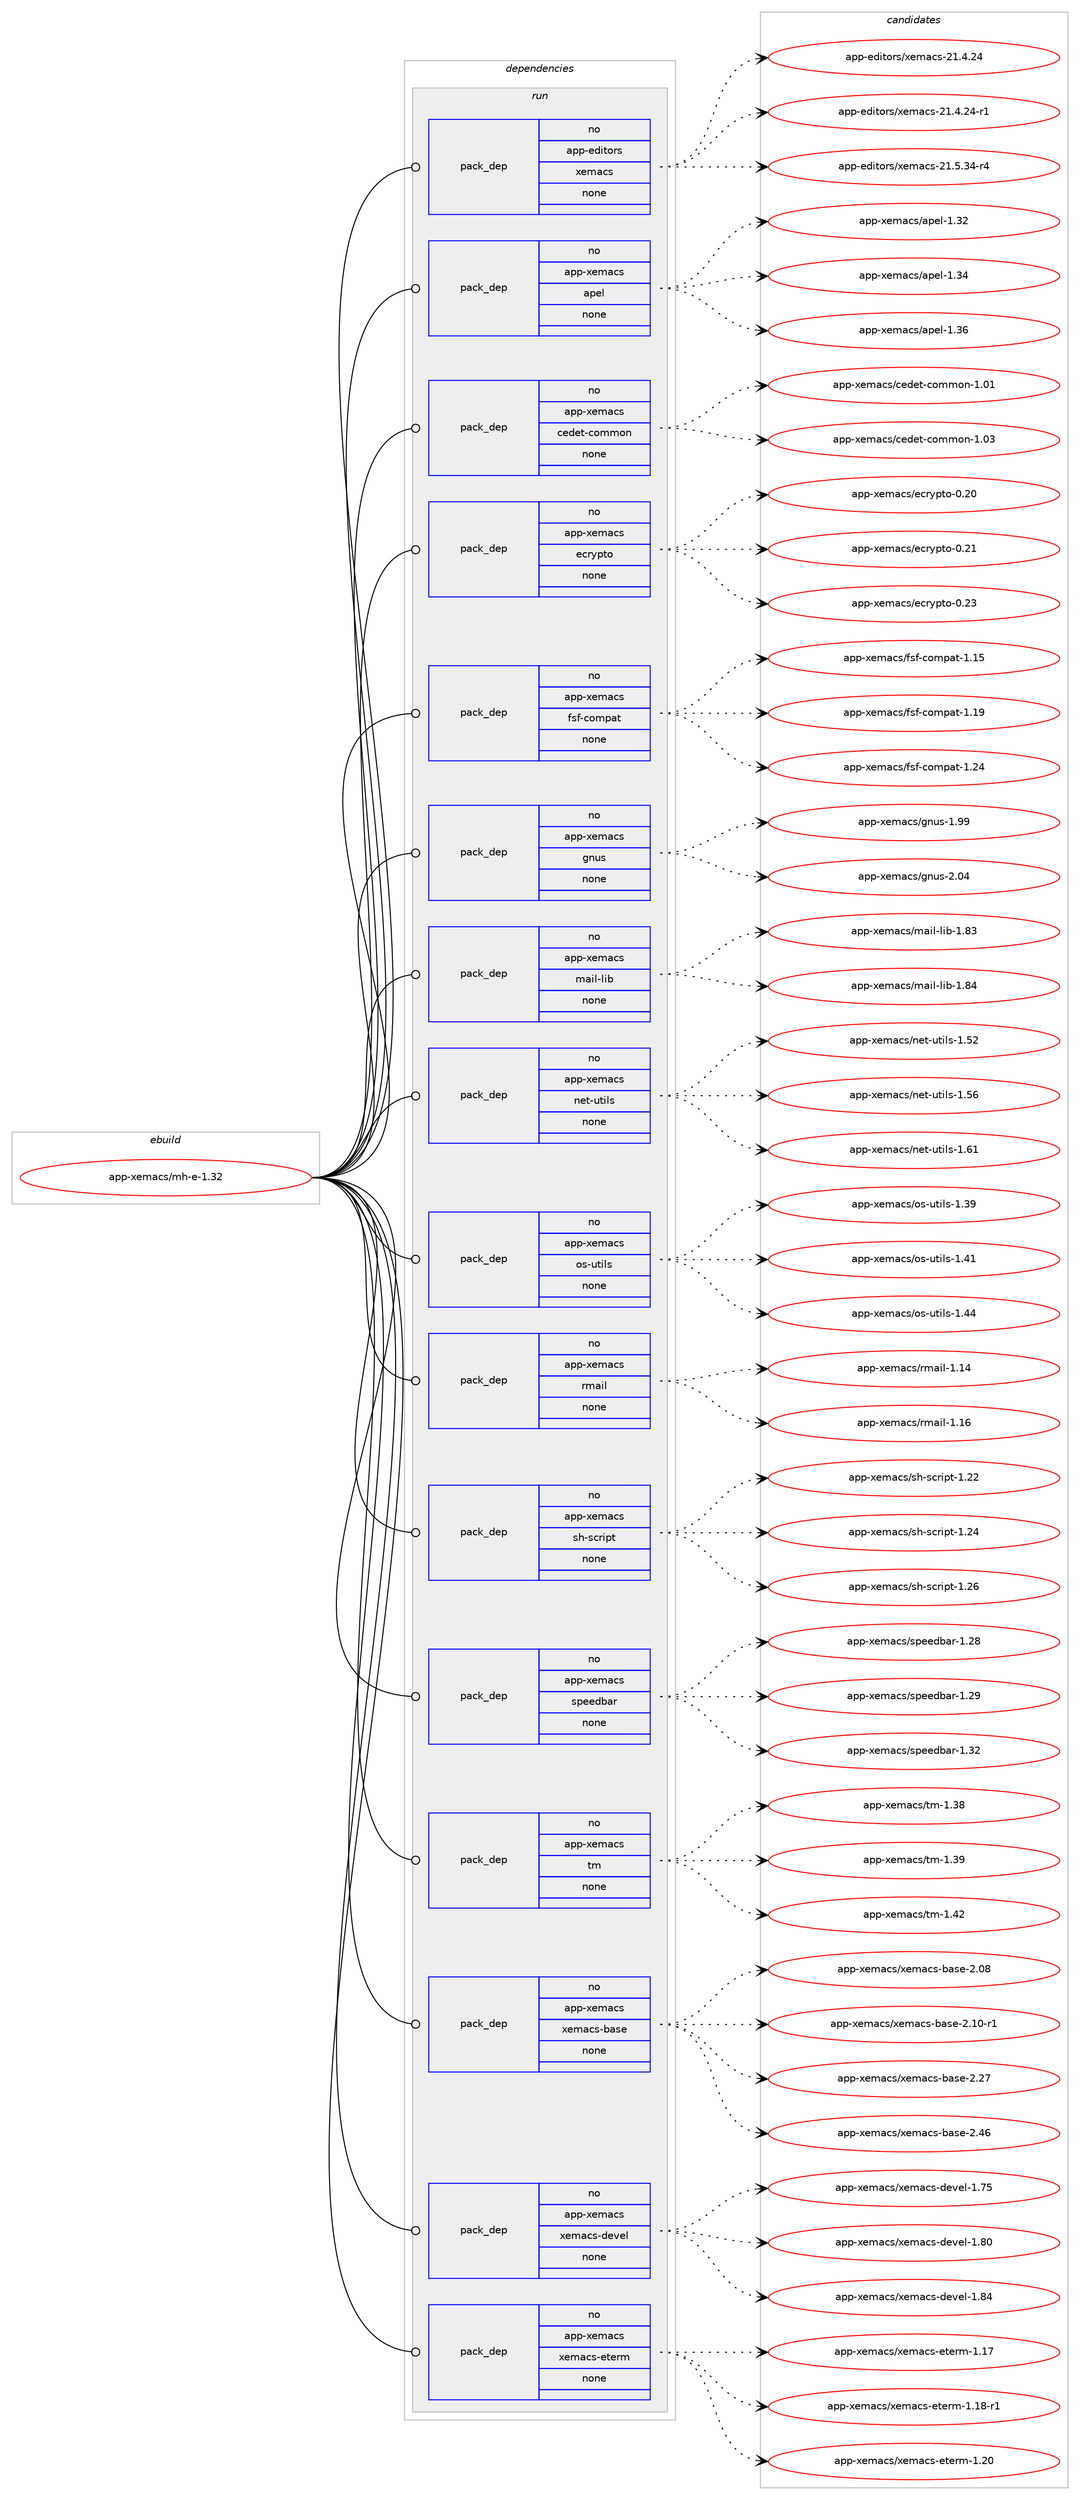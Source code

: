 digraph prolog {

# *************
# Graph options
# *************

newrank=true;
concentrate=true;
compound=true;
graph [rankdir=LR,fontname=Helvetica,fontsize=10,ranksep=1.5];#, ranksep=2.5, nodesep=0.2];
edge  [arrowhead=vee];
node  [fontname=Helvetica,fontsize=10];

# **********
# The ebuild
# **********

subgraph cluster_leftcol {
color=gray;
rank=same;
label=<<i>ebuild</i>>;
id [label="app-xemacs/mh-e-1.32", color=red, width=4, href="../app-xemacs/mh-e-1.32.svg"];
}

# ****************
# The dependencies
# ****************

subgraph cluster_midcol {
color=gray;
label=<<i>dependencies</i>>;
subgraph cluster_compile {
fillcolor="#eeeeee";
style=filled;
label=<<i>compile</i>>;
}
subgraph cluster_compileandrun {
fillcolor="#eeeeee";
style=filled;
label=<<i>compile and run</i>>;
}
subgraph cluster_run {
fillcolor="#eeeeee";
style=filled;
label=<<i>run</i>>;
subgraph pack383510 {
dependency515319 [label=<<TABLE BORDER="0" CELLBORDER="1" CELLSPACING="0" CELLPADDING="4" WIDTH="220"><TR><TD ROWSPAN="6" CELLPADDING="30">pack_dep</TD></TR><TR><TD WIDTH="110">no</TD></TR><TR><TD>app-editors</TD></TR><TR><TD>xemacs</TD></TR><TR><TD>none</TD></TR><TR><TD></TD></TR></TABLE>>, shape=none, color=blue];
}
id:e -> dependency515319:w [weight=20,style="solid",arrowhead="odot"];
subgraph pack383511 {
dependency515320 [label=<<TABLE BORDER="0" CELLBORDER="1" CELLSPACING="0" CELLPADDING="4" WIDTH="220"><TR><TD ROWSPAN="6" CELLPADDING="30">pack_dep</TD></TR><TR><TD WIDTH="110">no</TD></TR><TR><TD>app-xemacs</TD></TR><TR><TD>apel</TD></TR><TR><TD>none</TD></TR><TR><TD></TD></TR></TABLE>>, shape=none, color=blue];
}
id:e -> dependency515320:w [weight=20,style="solid",arrowhead="odot"];
subgraph pack383512 {
dependency515321 [label=<<TABLE BORDER="0" CELLBORDER="1" CELLSPACING="0" CELLPADDING="4" WIDTH="220"><TR><TD ROWSPAN="6" CELLPADDING="30">pack_dep</TD></TR><TR><TD WIDTH="110">no</TD></TR><TR><TD>app-xemacs</TD></TR><TR><TD>cedet-common</TD></TR><TR><TD>none</TD></TR><TR><TD></TD></TR></TABLE>>, shape=none, color=blue];
}
id:e -> dependency515321:w [weight=20,style="solid",arrowhead="odot"];
subgraph pack383513 {
dependency515322 [label=<<TABLE BORDER="0" CELLBORDER="1" CELLSPACING="0" CELLPADDING="4" WIDTH="220"><TR><TD ROWSPAN="6" CELLPADDING="30">pack_dep</TD></TR><TR><TD WIDTH="110">no</TD></TR><TR><TD>app-xemacs</TD></TR><TR><TD>ecrypto</TD></TR><TR><TD>none</TD></TR><TR><TD></TD></TR></TABLE>>, shape=none, color=blue];
}
id:e -> dependency515322:w [weight=20,style="solid",arrowhead="odot"];
subgraph pack383514 {
dependency515323 [label=<<TABLE BORDER="0" CELLBORDER="1" CELLSPACING="0" CELLPADDING="4" WIDTH="220"><TR><TD ROWSPAN="6" CELLPADDING="30">pack_dep</TD></TR><TR><TD WIDTH="110">no</TD></TR><TR><TD>app-xemacs</TD></TR><TR><TD>fsf-compat</TD></TR><TR><TD>none</TD></TR><TR><TD></TD></TR></TABLE>>, shape=none, color=blue];
}
id:e -> dependency515323:w [weight=20,style="solid",arrowhead="odot"];
subgraph pack383515 {
dependency515324 [label=<<TABLE BORDER="0" CELLBORDER="1" CELLSPACING="0" CELLPADDING="4" WIDTH="220"><TR><TD ROWSPAN="6" CELLPADDING="30">pack_dep</TD></TR><TR><TD WIDTH="110">no</TD></TR><TR><TD>app-xemacs</TD></TR><TR><TD>gnus</TD></TR><TR><TD>none</TD></TR><TR><TD></TD></TR></TABLE>>, shape=none, color=blue];
}
id:e -> dependency515324:w [weight=20,style="solid",arrowhead="odot"];
subgraph pack383516 {
dependency515325 [label=<<TABLE BORDER="0" CELLBORDER="1" CELLSPACING="0" CELLPADDING="4" WIDTH="220"><TR><TD ROWSPAN="6" CELLPADDING="30">pack_dep</TD></TR><TR><TD WIDTH="110">no</TD></TR><TR><TD>app-xemacs</TD></TR><TR><TD>mail-lib</TD></TR><TR><TD>none</TD></TR><TR><TD></TD></TR></TABLE>>, shape=none, color=blue];
}
id:e -> dependency515325:w [weight=20,style="solid",arrowhead="odot"];
subgraph pack383517 {
dependency515326 [label=<<TABLE BORDER="0" CELLBORDER="1" CELLSPACING="0" CELLPADDING="4" WIDTH="220"><TR><TD ROWSPAN="6" CELLPADDING="30">pack_dep</TD></TR><TR><TD WIDTH="110">no</TD></TR><TR><TD>app-xemacs</TD></TR><TR><TD>net-utils</TD></TR><TR><TD>none</TD></TR><TR><TD></TD></TR></TABLE>>, shape=none, color=blue];
}
id:e -> dependency515326:w [weight=20,style="solid",arrowhead="odot"];
subgraph pack383518 {
dependency515327 [label=<<TABLE BORDER="0" CELLBORDER="1" CELLSPACING="0" CELLPADDING="4" WIDTH="220"><TR><TD ROWSPAN="6" CELLPADDING="30">pack_dep</TD></TR><TR><TD WIDTH="110">no</TD></TR><TR><TD>app-xemacs</TD></TR><TR><TD>os-utils</TD></TR><TR><TD>none</TD></TR><TR><TD></TD></TR></TABLE>>, shape=none, color=blue];
}
id:e -> dependency515327:w [weight=20,style="solid",arrowhead="odot"];
subgraph pack383519 {
dependency515328 [label=<<TABLE BORDER="0" CELLBORDER="1" CELLSPACING="0" CELLPADDING="4" WIDTH="220"><TR><TD ROWSPAN="6" CELLPADDING="30">pack_dep</TD></TR><TR><TD WIDTH="110">no</TD></TR><TR><TD>app-xemacs</TD></TR><TR><TD>rmail</TD></TR><TR><TD>none</TD></TR><TR><TD></TD></TR></TABLE>>, shape=none, color=blue];
}
id:e -> dependency515328:w [weight=20,style="solid",arrowhead="odot"];
subgraph pack383520 {
dependency515329 [label=<<TABLE BORDER="0" CELLBORDER="1" CELLSPACING="0" CELLPADDING="4" WIDTH="220"><TR><TD ROWSPAN="6" CELLPADDING="30">pack_dep</TD></TR><TR><TD WIDTH="110">no</TD></TR><TR><TD>app-xemacs</TD></TR><TR><TD>sh-script</TD></TR><TR><TD>none</TD></TR><TR><TD></TD></TR></TABLE>>, shape=none, color=blue];
}
id:e -> dependency515329:w [weight=20,style="solid",arrowhead="odot"];
subgraph pack383521 {
dependency515330 [label=<<TABLE BORDER="0" CELLBORDER="1" CELLSPACING="0" CELLPADDING="4" WIDTH="220"><TR><TD ROWSPAN="6" CELLPADDING="30">pack_dep</TD></TR><TR><TD WIDTH="110">no</TD></TR><TR><TD>app-xemacs</TD></TR><TR><TD>speedbar</TD></TR><TR><TD>none</TD></TR><TR><TD></TD></TR></TABLE>>, shape=none, color=blue];
}
id:e -> dependency515330:w [weight=20,style="solid",arrowhead="odot"];
subgraph pack383522 {
dependency515331 [label=<<TABLE BORDER="0" CELLBORDER="1" CELLSPACING="0" CELLPADDING="4" WIDTH="220"><TR><TD ROWSPAN="6" CELLPADDING="30">pack_dep</TD></TR><TR><TD WIDTH="110">no</TD></TR><TR><TD>app-xemacs</TD></TR><TR><TD>tm</TD></TR><TR><TD>none</TD></TR><TR><TD></TD></TR></TABLE>>, shape=none, color=blue];
}
id:e -> dependency515331:w [weight=20,style="solid",arrowhead="odot"];
subgraph pack383523 {
dependency515332 [label=<<TABLE BORDER="0" CELLBORDER="1" CELLSPACING="0" CELLPADDING="4" WIDTH="220"><TR><TD ROWSPAN="6" CELLPADDING="30">pack_dep</TD></TR><TR><TD WIDTH="110">no</TD></TR><TR><TD>app-xemacs</TD></TR><TR><TD>xemacs-base</TD></TR><TR><TD>none</TD></TR><TR><TD></TD></TR></TABLE>>, shape=none, color=blue];
}
id:e -> dependency515332:w [weight=20,style="solid",arrowhead="odot"];
subgraph pack383524 {
dependency515333 [label=<<TABLE BORDER="0" CELLBORDER="1" CELLSPACING="0" CELLPADDING="4" WIDTH="220"><TR><TD ROWSPAN="6" CELLPADDING="30">pack_dep</TD></TR><TR><TD WIDTH="110">no</TD></TR><TR><TD>app-xemacs</TD></TR><TR><TD>xemacs-devel</TD></TR><TR><TD>none</TD></TR><TR><TD></TD></TR></TABLE>>, shape=none, color=blue];
}
id:e -> dependency515333:w [weight=20,style="solid",arrowhead="odot"];
subgraph pack383525 {
dependency515334 [label=<<TABLE BORDER="0" CELLBORDER="1" CELLSPACING="0" CELLPADDING="4" WIDTH="220"><TR><TD ROWSPAN="6" CELLPADDING="30">pack_dep</TD></TR><TR><TD WIDTH="110">no</TD></TR><TR><TD>app-xemacs</TD></TR><TR><TD>xemacs-eterm</TD></TR><TR><TD>none</TD></TR><TR><TD></TD></TR></TABLE>>, shape=none, color=blue];
}
id:e -> dependency515334:w [weight=20,style="solid",arrowhead="odot"];
}
}

# **************
# The candidates
# **************

subgraph cluster_choices {
rank=same;
color=gray;
label=<<i>candidates</i>>;

subgraph choice383510 {
color=black;
nodesep=1;
choice97112112451011001051161111141154712010110997991154550494652465052 [label="app-editors/xemacs-21.4.24", color=red, width=4,href="../app-editors/xemacs-21.4.24.svg"];
choice971121124510110010511611111411547120101109979911545504946524650524511449 [label="app-editors/xemacs-21.4.24-r1", color=red, width=4,href="../app-editors/xemacs-21.4.24-r1.svg"];
choice971121124510110010511611111411547120101109979911545504946534651524511452 [label="app-editors/xemacs-21.5.34-r4", color=red, width=4,href="../app-editors/xemacs-21.5.34-r4.svg"];
dependency515319:e -> choice97112112451011001051161111141154712010110997991154550494652465052:w [style=dotted,weight="100"];
dependency515319:e -> choice971121124510110010511611111411547120101109979911545504946524650524511449:w [style=dotted,weight="100"];
dependency515319:e -> choice971121124510110010511611111411547120101109979911545504946534651524511452:w [style=dotted,weight="100"];
}
subgraph choice383511 {
color=black;
nodesep=1;
choice9711211245120101109979911547971121011084549465150 [label="app-xemacs/apel-1.32", color=red, width=4,href="../app-xemacs/apel-1.32.svg"];
choice9711211245120101109979911547971121011084549465152 [label="app-xemacs/apel-1.34", color=red, width=4,href="../app-xemacs/apel-1.34.svg"];
choice9711211245120101109979911547971121011084549465154 [label="app-xemacs/apel-1.36", color=red, width=4,href="../app-xemacs/apel-1.36.svg"];
dependency515320:e -> choice9711211245120101109979911547971121011084549465150:w [style=dotted,weight="100"];
dependency515320:e -> choice9711211245120101109979911547971121011084549465152:w [style=dotted,weight="100"];
dependency515320:e -> choice9711211245120101109979911547971121011084549465154:w [style=dotted,weight="100"];
}
subgraph choice383512 {
color=black;
nodesep=1;
choice97112112451201011099799115479910110010111645991111091091111104549464849 [label="app-xemacs/cedet-common-1.01", color=red, width=4,href="../app-xemacs/cedet-common-1.01.svg"];
choice97112112451201011099799115479910110010111645991111091091111104549464851 [label="app-xemacs/cedet-common-1.03", color=red, width=4,href="../app-xemacs/cedet-common-1.03.svg"];
dependency515321:e -> choice97112112451201011099799115479910110010111645991111091091111104549464849:w [style=dotted,weight="100"];
dependency515321:e -> choice97112112451201011099799115479910110010111645991111091091111104549464851:w [style=dotted,weight="100"];
}
subgraph choice383513 {
color=black;
nodesep=1;
choice9711211245120101109979911547101991141211121161114548465048 [label="app-xemacs/ecrypto-0.20", color=red, width=4,href="../app-xemacs/ecrypto-0.20.svg"];
choice9711211245120101109979911547101991141211121161114548465049 [label="app-xemacs/ecrypto-0.21", color=red, width=4,href="../app-xemacs/ecrypto-0.21.svg"];
choice9711211245120101109979911547101991141211121161114548465051 [label="app-xemacs/ecrypto-0.23", color=red, width=4,href="../app-xemacs/ecrypto-0.23.svg"];
dependency515322:e -> choice9711211245120101109979911547101991141211121161114548465048:w [style=dotted,weight="100"];
dependency515322:e -> choice9711211245120101109979911547101991141211121161114548465049:w [style=dotted,weight="100"];
dependency515322:e -> choice9711211245120101109979911547101991141211121161114548465051:w [style=dotted,weight="100"];
}
subgraph choice383514 {
color=black;
nodesep=1;
choice97112112451201011099799115471021151024599111109112971164549464953 [label="app-xemacs/fsf-compat-1.15", color=red, width=4,href="../app-xemacs/fsf-compat-1.15.svg"];
choice97112112451201011099799115471021151024599111109112971164549464957 [label="app-xemacs/fsf-compat-1.19", color=red, width=4,href="../app-xemacs/fsf-compat-1.19.svg"];
choice97112112451201011099799115471021151024599111109112971164549465052 [label="app-xemacs/fsf-compat-1.24", color=red, width=4,href="../app-xemacs/fsf-compat-1.24.svg"];
dependency515323:e -> choice97112112451201011099799115471021151024599111109112971164549464953:w [style=dotted,weight="100"];
dependency515323:e -> choice97112112451201011099799115471021151024599111109112971164549464957:w [style=dotted,weight="100"];
dependency515323:e -> choice97112112451201011099799115471021151024599111109112971164549465052:w [style=dotted,weight="100"];
}
subgraph choice383515 {
color=black;
nodesep=1;
choice97112112451201011099799115471031101171154549465757 [label="app-xemacs/gnus-1.99", color=red, width=4,href="../app-xemacs/gnus-1.99.svg"];
choice97112112451201011099799115471031101171154550464852 [label="app-xemacs/gnus-2.04", color=red, width=4,href="../app-xemacs/gnus-2.04.svg"];
dependency515324:e -> choice97112112451201011099799115471031101171154549465757:w [style=dotted,weight="100"];
dependency515324:e -> choice97112112451201011099799115471031101171154550464852:w [style=dotted,weight="100"];
}
subgraph choice383516 {
color=black;
nodesep=1;
choice97112112451201011099799115471099710510845108105984549465651 [label="app-xemacs/mail-lib-1.83", color=red, width=4,href="../app-xemacs/mail-lib-1.83.svg"];
choice97112112451201011099799115471099710510845108105984549465652 [label="app-xemacs/mail-lib-1.84", color=red, width=4,href="../app-xemacs/mail-lib-1.84.svg"];
dependency515325:e -> choice97112112451201011099799115471099710510845108105984549465651:w [style=dotted,weight="100"];
dependency515325:e -> choice97112112451201011099799115471099710510845108105984549465652:w [style=dotted,weight="100"];
}
subgraph choice383517 {
color=black;
nodesep=1;
choice9711211245120101109979911547110101116451171161051081154549465350 [label="app-xemacs/net-utils-1.52", color=red, width=4,href="../app-xemacs/net-utils-1.52.svg"];
choice9711211245120101109979911547110101116451171161051081154549465354 [label="app-xemacs/net-utils-1.56", color=red, width=4,href="../app-xemacs/net-utils-1.56.svg"];
choice9711211245120101109979911547110101116451171161051081154549465449 [label="app-xemacs/net-utils-1.61", color=red, width=4,href="../app-xemacs/net-utils-1.61.svg"];
dependency515326:e -> choice9711211245120101109979911547110101116451171161051081154549465350:w [style=dotted,weight="100"];
dependency515326:e -> choice9711211245120101109979911547110101116451171161051081154549465354:w [style=dotted,weight="100"];
dependency515326:e -> choice9711211245120101109979911547110101116451171161051081154549465449:w [style=dotted,weight="100"];
}
subgraph choice383518 {
color=black;
nodesep=1;
choice9711211245120101109979911547111115451171161051081154549465157 [label="app-xemacs/os-utils-1.39", color=red, width=4,href="../app-xemacs/os-utils-1.39.svg"];
choice9711211245120101109979911547111115451171161051081154549465249 [label="app-xemacs/os-utils-1.41", color=red, width=4,href="../app-xemacs/os-utils-1.41.svg"];
choice9711211245120101109979911547111115451171161051081154549465252 [label="app-xemacs/os-utils-1.44", color=red, width=4,href="../app-xemacs/os-utils-1.44.svg"];
dependency515327:e -> choice9711211245120101109979911547111115451171161051081154549465157:w [style=dotted,weight="100"];
dependency515327:e -> choice9711211245120101109979911547111115451171161051081154549465249:w [style=dotted,weight="100"];
dependency515327:e -> choice9711211245120101109979911547111115451171161051081154549465252:w [style=dotted,weight="100"];
}
subgraph choice383519 {
color=black;
nodesep=1;
choice9711211245120101109979911547114109971051084549464952 [label="app-xemacs/rmail-1.14", color=red, width=4,href="../app-xemacs/rmail-1.14.svg"];
choice9711211245120101109979911547114109971051084549464954 [label="app-xemacs/rmail-1.16", color=red, width=4,href="../app-xemacs/rmail-1.16.svg"];
dependency515328:e -> choice9711211245120101109979911547114109971051084549464952:w [style=dotted,weight="100"];
dependency515328:e -> choice9711211245120101109979911547114109971051084549464954:w [style=dotted,weight="100"];
}
subgraph choice383520 {
color=black;
nodesep=1;
choice971121124512010110997991154711510445115991141051121164549465050 [label="app-xemacs/sh-script-1.22", color=red, width=4,href="../app-xemacs/sh-script-1.22.svg"];
choice971121124512010110997991154711510445115991141051121164549465052 [label="app-xemacs/sh-script-1.24", color=red, width=4,href="../app-xemacs/sh-script-1.24.svg"];
choice971121124512010110997991154711510445115991141051121164549465054 [label="app-xemacs/sh-script-1.26", color=red, width=4,href="../app-xemacs/sh-script-1.26.svg"];
dependency515329:e -> choice971121124512010110997991154711510445115991141051121164549465050:w [style=dotted,weight="100"];
dependency515329:e -> choice971121124512010110997991154711510445115991141051121164549465052:w [style=dotted,weight="100"];
dependency515329:e -> choice971121124512010110997991154711510445115991141051121164549465054:w [style=dotted,weight="100"];
}
subgraph choice383521 {
color=black;
nodesep=1;
choice971121124512010110997991154711511210110110098971144549465056 [label="app-xemacs/speedbar-1.28", color=red, width=4,href="../app-xemacs/speedbar-1.28.svg"];
choice971121124512010110997991154711511210110110098971144549465057 [label="app-xemacs/speedbar-1.29", color=red, width=4,href="../app-xemacs/speedbar-1.29.svg"];
choice971121124512010110997991154711511210110110098971144549465150 [label="app-xemacs/speedbar-1.32", color=red, width=4,href="../app-xemacs/speedbar-1.32.svg"];
dependency515330:e -> choice971121124512010110997991154711511210110110098971144549465056:w [style=dotted,weight="100"];
dependency515330:e -> choice971121124512010110997991154711511210110110098971144549465057:w [style=dotted,weight="100"];
dependency515330:e -> choice971121124512010110997991154711511210110110098971144549465150:w [style=dotted,weight="100"];
}
subgraph choice383522 {
color=black;
nodesep=1;
choice97112112451201011099799115471161094549465156 [label="app-xemacs/tm-1.38", color=red, width=4,href="../app-xemacs/tm-1.38.svg"];
choice97112112451201011099799115471161094549465157 [label="app-xemacs/tm-1.39", color=red, width=4,href="../app-xemacs/tm-1.39.svg"];
choice97112112451201011099799115471161094549465250 [label="app-xemacs/tm-1.42", color=red, width=4,href="../app-xemacs/tm-1.42.svg"];
dependency515331:e -> choice97112112451201011099799115471161094549465156:w [style=dotted,weight="100"];
dependency515331:e -> choice97112112451201011099799115471161094549465157:w [style=dotted,weight="100"];
dependency515331:e -> choice97112112451201011099799115471161094549465250:w [style=dotted,weight="100"];
}
subgraph choice383523 {
color=black;
nodesep=1;
choice971121124512010110997991154712010110997991154598971151014550464856 [label="app-xemacs/xemacs-base-2.08", color=red, width=4,href="../app-xemacs/xemacs-base-2.08.svg"];
choice9711211245120101109979911547120101109979911545989711510145504649484511449 [label="app-xemacs/xemacs-base-2.10-r1", color=red, width=4,href="../app-xemacs/xemacs-base-2.10-r1.svg"];
choice971121124512010110997991154712010110997991154598971151014550465055 [label="app-xemacs/xemacs-base-2.27", color=red, width=4,href="../app-xemacs/xemacs-base-2.27.svg"];
choice971121124512010110997991154712010110997991154598971151014550465254 [label="app-xemacs/xemacs-base-2.46", color=red, width=4,href="../app-xemacs/xemacs-base-2.46.svg"];
dependency515332:e -> choice971121124512010110997991154712010110997991154598971151014550464856:w [style=dotted,weight="100"];
dependency515332:e -> choice9711211245120101109979911547120101109979911545989711510145504649484511449:w [style=dotted,weight="100"];
dependency515332:e -> choice971121124512010110997991154712010110997991154598971151014550465055:w [style=dotted,weight="100"];
dependency515332:e -> choice971121124512010110997991154712010110997991154598971151014550465254:w [style=dotted,weight="100"];
}
subgraph choice383524 {
color=black;
nodesep=1;
choice97112112451201011099799115471201011099799115451001011181011084549465553 [label="app-xemacs/xemacs-devel-1.75", color=red, width=4,href="../app-xemacs/xemacs-devel-1.75.svg"];
choice97112112451201011099799115471201011099799115451001011181011084549465648 [label="app-xemacs/xemacs-devel-1.80", color=red, width=4,href="../app-xemacs/xemacs-devel-1.80.svg"];
choice97112112451201011099799115471201011099799115451001011181011084549465652 [label="app-xemacs/xemacs-devel-1.84", color=red, width=4,href="../app-xemacs/xemacs-devel-1.84.svg"];
dependency515333:e -> choice97112112451201011099799115471201011099799115451001011181011084549465553:w [style=dotted,weight="100"];
dependency515333:e -> choice97112112451201011099799115471201011099799115451001011181011084549465648:w [style=dotted,weight="100"];
dependency515333:e -> choice97112112451201011099799115471201011099799115451001011181011084549465652:w [style=dotted,weight="100"];
}
subgraph choice383525 {
color=black;
nodesep=1;
choice97112112451201011099799115471201011099799115451011161011141094549464955 [label="app-xemacs/xemacs-eterm-1.17", color=red, width=4,href="../app-xemacs/xemacs-eterm-1.17.svg"];
choice971121124512010110997991154712010110997991154510111610111410945494649564511449 [label="app-xemacs/xemacs-eterm-1.18-r1", color=red, width=4,href="../app-xemacs/xemacs-eterm-1.18-r1.svg"];
choice97112112451201011099799115471201011099799115451011161011141094549465048 [label="app-xemacs/xemacs-eterm-1.20", color=red, width=4,href="../app-xemacs/xemacs-eterm-1.20.svg"];
dependency515334:e -> choice97112112451201011099799115471201011099799115451011161011141094549464955:w [style=dotted,weight="100"];
dependency515334:e -> choice971121124512010110997991154712010110997991154510111610111410945494649564511449:w [style=dotted,weight="100"];
dependency515334:e -> choice97112112451201011099799115471201011099799115451011161011141094549465048:w [style=dotted,weight="100"];
}
}

}
